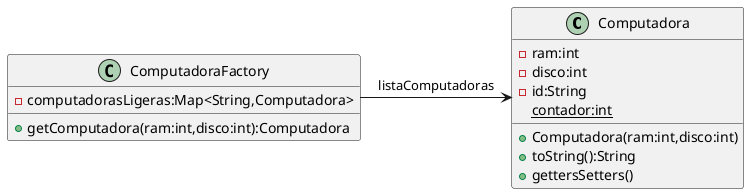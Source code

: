 @startuml

class Computadora{
-ram:int
-disco:int
-id:String
'el atributo contador va cambiando, es un atributo de clase
'para que sean compartidos para todos los objetos, esalgo para todos los objetos, por eso debe ser stático, cada computadora no cuenta,
{static} contador:int
+Computadora(ram:int,disco:int)
+toString():String
+gettersSetters()

}

class ComputadoraFactory{
-computadorasLigeras:Map<String,Computadora>
+getComputadora(ram:int,disco:int):Computadora

}

ComputadoraFactory -right->Computadora:listaComputadoras

@enduml
